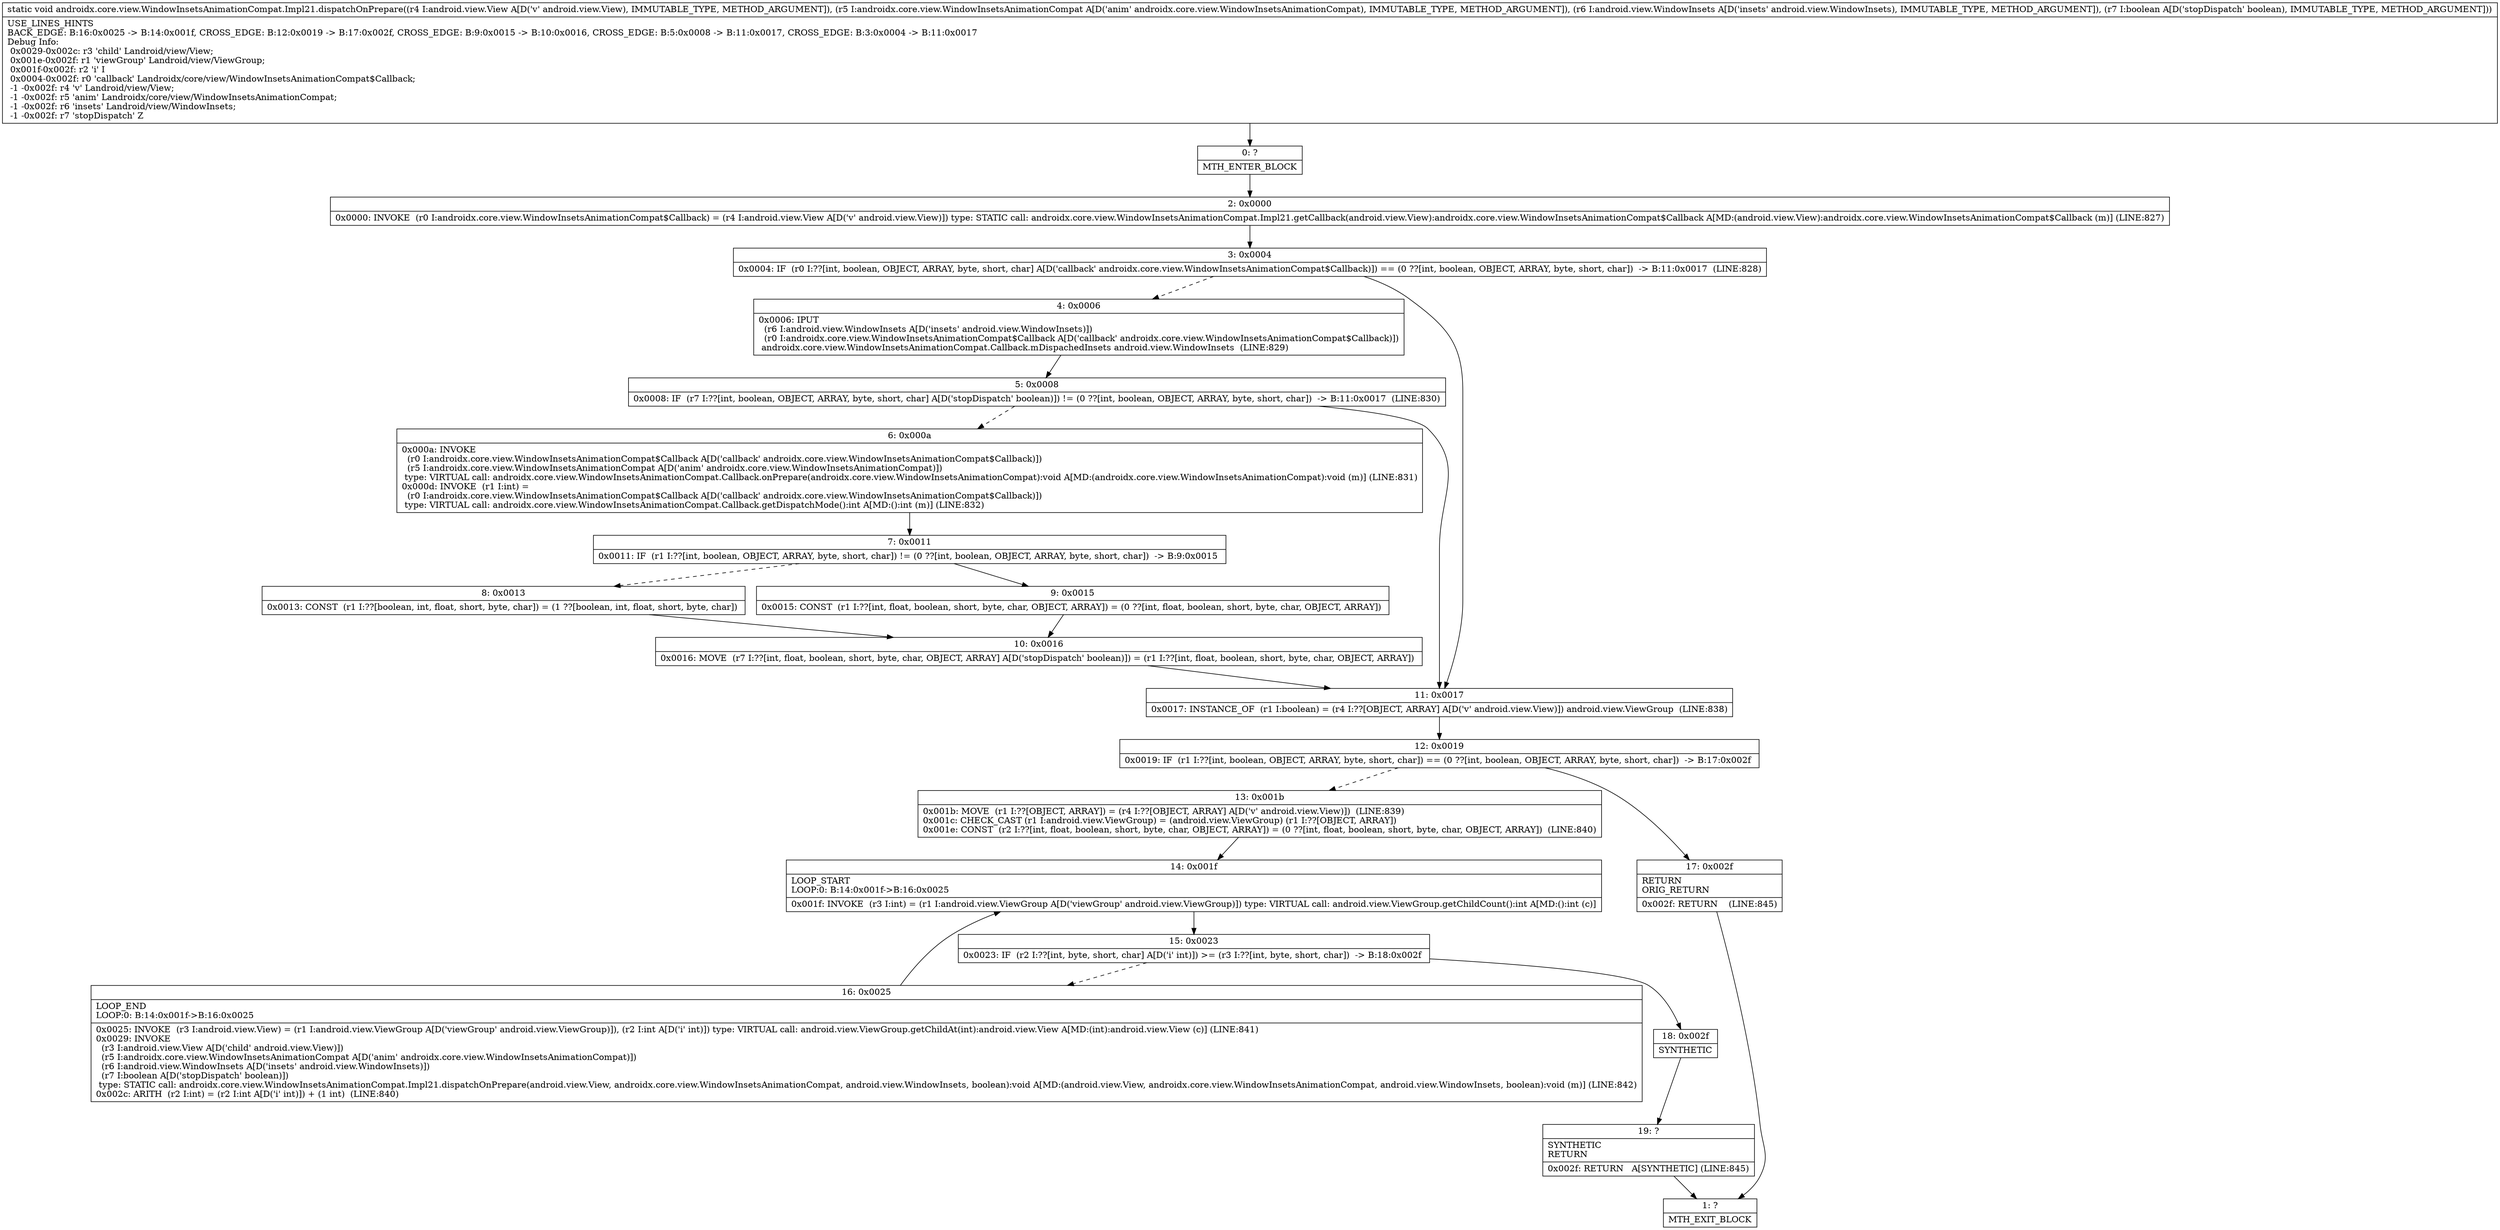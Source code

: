 digraph "CFG forandroidx.core.view.WindowInsetsAnimationCompat.Impl21.dispatchOnPrepare(Landroid\/view\/View;Landroidx\/core\/view\/WindowInsetsAnimationCompat;Landroid\/view\/WindowInsets;Z)V" {
Node_0 [shape=record,label="{0\:\ ?|MTH_ENTER_BLOCK\l}"];
Node_2 [shape=record,label="{2\:\ 0x0000|0x0000: INVOKE  (r0 I:androidx.core.view.WindowInsetsAnimationCompat$Callback) = (r4 I:android.view.View A[D('v' android.view.View)]) type: STATIC call: androidx.core.view.WindowInsetsAnimationCompat.Impl21.getCallback(android.view.View):androidx.core.view.WindowInsetsAnimationCompat$Callback A[MD:(android.view.View):androidx.core.view.WindowInsetsAnimationCompat$Callback (m)] (LINE:827)\l}"];
Node_3 [shape=record,label="{3\:\ 0x0004|0x0004: IF  (r0 I:??[int, boolean, OBJECT, ARRAY, byte, short, char] A[D('callback' androidx.core.view.WindowInsetsAnimationCompat$Callback)]) == (0 ??[int, boolean, OBJECT, ARRAY, byte, short, char])  \-\> B:11:0x0017  (LINE:828)\l}"];
Node_4 [shape=record,label="{4\:\ 0x0006|0x0006: IPUT  \l  (r6 I:android.view.WindowInsets A[D('insets' android.view.WindowInsets)])\l  (r0 I:androidx.core.view.WindowInsetsAnimationCompat$Callback A[D('callback' androidx.core.view.WindowInsetsAnimationCompat$Callback)])\l androidx.core.view.WindowInsetsAnimationCompat.Callback.mDispachedInsets android.view.WindowInsets  (LINE:829)\l}"];
Node_5 [shape=record,label="{5\:\ 0x0008|0x0008: IF  (r7 I:??[int, boolean, OBJECT, ARRAY, byte, short, char] A[D('stopDispatch' boolean)]) != (0 ??[int, boolean, OBJECT, ARRAY, byte, short, char])  \-\> B:11:0x0017  (LINE:830)\l}"];
Node_6 [shape=record,label="{6\:\ 0x000a|0x000a: INVOKE  \l  (r0 I:androidx.core.view.WindowInsetsAnimationCompat$Callback A[D('callback' androidx.core.view.WindowInsetsAnimationCompat$Callback)])\l  (r5 I:androidx.core.view.WindowInsetsAnimationCompat A[D('anim' androidx.core.view.WindowInsetsAnimationCompat)])\l type: VIRTUAL call: androidx.core.view.WindowInsetsAnimationCompat.Callback.onPrepare(androidx.core.view.WindowInsetsAnimationCompat):void A[MD:(androidx.core.view.WindowInsetsAnimationCompat):void (m)] (LINE:831)\l0x000d: INVOKE  (r1 I:int) = \l  (r0 I:androidx.core.view.WindowInsetsAnimationCompat$Callback A[D('callback' androidx.core.view.WindowInsetsAnimationCompat$Callback)])\l type: VIRTUAL call: androidx.core.view.WindowInsetsAnimationCompat.Callback.getDispatchMode():int A[MD:():int (m)] (LINE:832)\l}"];
Node_7 [shape=record,label="{7\:\ 0x0011|0x0011: IF  (r1 I:??[int, boolean, OBJECT, ARRAY, byte, short, char]) != (0 ??[int, boolean, OBJECT, ARRAY, byte, short, char])  \-\> B:9:0x0015 \l}"];
Node_8 [shape=record,label="{8\:\ 0x0013|0x0013: CONST  (r1 I:??[boolean, int, float, short, byte, char]) = (1 ??[boolean, int, float, short, byte, char]) \l}"];
Node_10 [shape=record,label="{10\:\ 0x0016|0x0016: MOVE  (r7 I:??[int, float, boolean, short, byte, char, OBJECT, ARRAY] A[D('stopDispatch' boolean)]) = (r1 I:??[int, float, boolean, short, byte, char, OBJECT, ARRAY]) \l}"];
Node_9 [shape=record,label="{9\:\ 0x0015|0x0015: CONST  (r1 I:??[int, float, boolean, short, byte, char, OBJECT, ARRAY]) = (0 ??[int, float, boolean, short, byte, char, OBJECT, ARRAY]) \l}"];
Node_11 [shape=record,label="{11\:\ 0x0017|0x0017: INSTANCE_OF  (r1 I:boolean) = (r4 I:??[OBJECT, ARRAY] A[D('v' android.view.View)]) android.view.ViewGroup  (LINE:838)\l}"];
Node_12 [shape=record,label="{12\:\ 0x0019|0x0019: IF  (r1 I:??[int, boolean, OBJECT, ARRAY, byte, short, char]) == (0 ??[int, boolean, OBJECT, ARRAY, byte, short, char])  \-\> B:17:0x002f \l}"];
Node_13 [shape=record,label="{13\:\ 0x001b|0x001b: MOVE  (r1 I:??[OBJECT, ARRAY]) = (r4 I:??[OBJECT, ARRAY] A[D('v' android.view.View)])  (LINE:839)\l0x001c: CHECK_CAST (r1 I:android.view.ViewGroup) = (android.view.ViewGroup) (r1 I:??[OBJECT, ARRAY]) \l0x001e: CONST  (r2 I:??[int, float, boolean, short, byte, char, OBJECT, ARRAY]) = (0 ??[int, float, boolean, short, byte, char, OBJECT, ARRAY])  (LINE:840)\l}"];
Node_14 [shape=record,label="{14\:\ 0x001f|LOOP_START\lLOOP:0: B:14:0x001f\-\>B:16:0x0025\l|0x001f: INVOKE  (r3 I:int) = (r1 I:android.view.ViewGroup A[D('viewGroup' android.view.ViewGroup)]) type: VIRTUAL call: android.view.ViewGroup.getChildCount():int A[MD:():int (c)]\l}"];
Node_15 [shape=record,label="{15\:\ 0x0023|0x0023: IF  (r2 I:??[int, byte, short, char] A[D('i' int)]) \>= (r3 I:??[int, byte, short, char])  \-\> B:18:0x002f \l}"];
Node_16 [shape=record,label="{16\:\ 0x0025|LOOP_END\lLOOP:0: B:14:0x001f\-\>B:16:0x0025\l|0x0025: INVOKE  (r3 I:android.view.View) = (r1 I:android.view.ViewGroup A[D('viewGroup' android.view.ViewGroup)]), (r2 I:int A[D('i' int)]) type: VIRTUAL call: android.view.ViewGroup.getChildAt(int):android.view.View A[MD:(int):android.view.View (c)] (LINE:841)\l0x0029: INVOKE  \l  (r3 I:android.view.View A[D('child' android.view.View)])\l  (r5 I:androidx.core.view.WindowInsetsAnimationCompat A[D('anim' androidx.core.view.WindowInsetsAnimationCompat)])\l  (r6 I:android.view.WindowInsets A[D('insets' android.view.WindowInsets)])\l  (r7 I:boolean A[D('stopDispatch' boolean)])\l type: STATIC call: androidx.core.view.WindowInsetsAnimationCompat.Impl21.dispatchOnPrepare(android.view.View, androidx.core.view.WindowInsetsAnimationCompat, android.view.WindowInsets, boolean):void A[MD:(android.view.View, androidx.core.view.WindowInsetsAnimationCompat, android.view.WindowInsets, boolean):void (m)] (LINE:842)\l0x002c: ARITH  (r2 I:int) = (r2 I:int A[D('i' int)]) + (1 int)  (LINE:840)\l}"];
Node_18 [shape=record,label="{18\:\ 0x002f|SYNTHETIC\l}"];
Node_19 [shape=record,label="{19\:\ ?|SYNTHETIC\lRETURN\l|0x002f: RETURN   A[SYNTHETIC] (LINE:845)\l}"];
Node_1 [shape=record,label="{1\:\ ?|MTH_EXIT_BLOCK\l}"];
Node_17 [shape=record,label="{17\:\ 0x002f|RETURN\lORIG_RETURN\l|0x002f: RETURN    (LINE:845)\l}"];
MethodNode[shape=record,label="{static void androidx.core.view.WindowInsetsAnimationCompat.Impl21.dispatchOnPrepare((r4 I:android.view.View A[D('v' android.view.View), IMMUTABLE_TYPE, METHOD_ARGUMENT]), (r5 I:androidx.core.view.WindowInsetsAnimationCompat A[D('anim' androidx.core.view.WindowInsetsAnimationCompat), IMMUTABLE_TYPE, METHOD_ARGUMENT]), (r6 I:android.view.WindowInsets A[D('insets' android.view.WindowInsets), IMMUTABLE_TYPE, METHOD_ARGUMENT]), (r7 I:boolean A[D('stopDispatch' boolean), IMMUTABLE_TYPE, METHOD_ARGUMENT]))  | USE_LINES_HINTS\lBACK_EDGE: B:16:0x0025 \-\> B:14:0x001f, CROSS_EDGE: B:12:0x0019 \-\> B:17:0x002f, CROSS_EDGE: B:9:0x0015 \-\> B:10:0x0016, CROSS_EDGE: B:5:0x0008 \-\> B:11:0x0017, CROSS_EDGE: B:3:0x0004 \-\> B:11:0x0017\lDebug Info:\l  0x0029\-0x002c: r3 'child' Landroid\/view\/View;\l  0x001e\-0x002f: r1 'viewGroup' Landroid\/view\/ViewGroup;\l  0x001f\-0x002f: r2 'i' I\l  0x0004\-0x002f: r0 'callback' Landroidx\/core\/view\/WindowInsetsAnimationCompat$Callback;\l  \-1 \-0x002f: r4 'v' Landroid\/view\/View;\l  \-1 \-0x002f: r5 'anim' Landroidx\/core\/view\/WindowInsetsAnimationCompat;\l  \-1 \-0x002f: r6 'insets' Landroid\/view\/WindowInsets;\l  \-1 \-0x002f: r7 'stopDispatch' Z\l}"];
MethodNode -> Node_0;Node_0 -> Node_2;
Node_2 -> Node_3;
Node_3 -> Node_4[style=dashed];
Node_3 -> Node_11;
Node_4 -> Node_5;
Node_5 -> Node_6[style=dashed];
Node_5 -> Node_11;
Node_6 -> Node_7;
Node_7 -> Node_8[style=dashed];
Node_7 -> Node_9;
Node_8 -> Node_10;
Node_10 -> Node_11;
Node_9 -> Node_10;
Node_11 -> Node_12;
Node_12 -> Node_13[style=dashed];
Node_12 -> Node_17;
Node_13 -> Node_14;
Node_14 -> Node_15;
Node_15 -> Node_16[style=dashed];
Node_15 -> Node_18;
Node_16 -> Node_14;
Node_18 -> Node_19;
Node_19 -> Node_1;
Node_17 -> Node_1;
}

